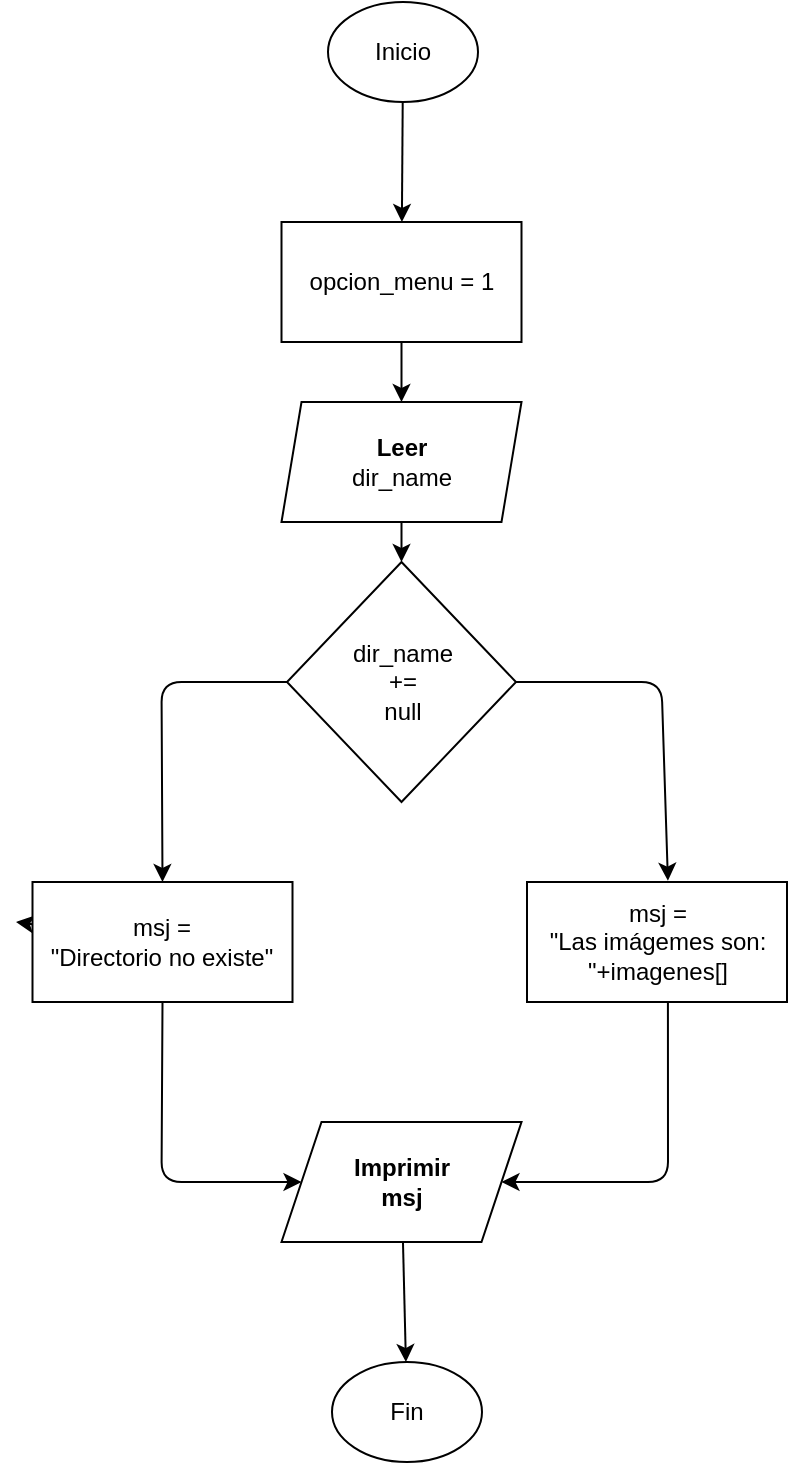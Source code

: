 <mxfile>
    <diagram id="IjiTmnJwu6j2XZqDibwr" name="Page-1">
        <mxGraphModel dx="642" dy="1083" grid="1" gridSize="10" guides="1" tooltips="1" connect="1" arrows="1" fold="1" page="1" pageScale="1" pageWidth="850" pageHeight="1100" math="0" shadow="0">
            <root>
                <mxCell id="0"/>
                <mxCell id="1" parent="0"/>
                <mxCell id="7" value="" style="edgeStyle=none;html=1;" parent="1" source="3" target="6" edge="1">
                    <mxGeometry relative="1" as="geometry"/>
                </mxCell>
                <mxCell id="3" value="Leer&lt;br&gt;&lt;span style=&quot;font-weight: normal;&quot;&gt;dir_name&lt;/span&gt;" style="shape=parallelogram;perimeter=parallelogramPerimeter;whiteSpace=wrap;html=1;fixedSize=1;size=10.0;fontStyle=1" parent="1" vertex="1">
                    <mxGeometry x="364.75" y="240" width="120" height="60" as="geometry"/>
                </mxCell>
                <mxCell id="9" value="" style="edgeStyle=none;html=1;entryX=0.542;entryY=-0.011;entryDx=0;entryDy=0;entryPerimeter=0;" parent="1" source="6" target="8" edge="1">
                    <mxGeometry relative="1" as="geometry">
                        <Array as="points">
                            <mxPoint x="554.75" y="380"/>
                        </Array>
                    </mxGeometry>
                </mxCell>
                <mxCell id="38" style="edgeStyle=none;html=1;entryX=0.5;entryY=0;entryDx=0;entryDy=0;fontSize=12;" parent="1" source="6" target="10" edge="1">
                    <mxGeometry relative="1" as="geometry">
                        <Array as="points">
                            <mxPoint x="304.75" y="380"/>
                        </Array>
                    </mxGeometry>
                </mxCell>
                <mxCell id="6" value="dir_name &lt;br&gt;+=&lt;br&gt;null" style="rhombus;whiteSpace=wrap;html=1;" parent="1" vertex="1">
                    <mxGeometry x="367.5" y="320" width="114.5" height="120" as="geometry"/>
                </mxCell>
                <mxCell id="16" style="edgeStyle=none;html=1;entryX=1;entryY=0.5;entryDx=0;entryDy=0;exitX=0.542;exitY=1.002;exitDx=0;exitDy=0;exitPerimeter=0;" parent="1" source="8" target="40" edge="1">
                    <mxGeometry relative="1" as="geometry">
                        <mxPoint x="487.5" y="630.0" as="targetPoint"/>
                        <Array as="points">
                            <mxPoint x="558" y="630"/>
                        </Array>
                    </mxGeometry>
                </mxCell>
                <mxCell id="8" value="msj = &lt;br&gt;&quot;Las imágemes son: &quot;+imagenes[]" style="whiteSpace=wrap;html=1;" parent="1" vertex="1">
                    <mxGeometry x="487.5" y="480" width="130" height="60" as="geometry"/>
                </mxCell>
                <mxCell id="15" value="" style="edgeStyle=none;html=1;entryX=0;entryY=0.5;entryDx=0;entryDy=0;exitX=0.5;exitY=1;exitDx=0;exitDy=0;" parent="1" source="10" target="40" edge="1">
                    <mxGeometry relative="1" as="geometry">
                        <mxPoint x="222" y="540.0" as="sourcePoint"/>
                        <mxPoint x="367.5" y="630.0" as="targetPoint"/>
                        <Array as="points">
                            <mxPoint x="304.75" y="630"/>
                        </Array>
                    </mxGeometry>
                </mxCell>
                <mxCell id="19" value="Fin" style="ellipse;whiteSpace=wrap;html=1;" parent="1" vertex="1">
                    <mxGeometry x="390" y="720" width="75" height="50" as="geometry"/>
                </mxCell>
                <mxCell id="29" value="" style="edgeStyle=none;html=1;fontSize=18;entryX=0.5;entryY=0;entryDx=0;entryDy=0;" parent="1" source="23" target="3" edge="1">
                    <mxGeometry relative="1" as="geometry">
                        <mxPoint x="427.75" y="230" as="targetPoint"/>
                    </mxGeometry>
                </mxCell>
                <mxCell id="23" value="opcion_menu = 1" style="whiteSpace=wrap;html=1;" parent="1" vertex="1">
                    <mxGeometry x="364.75" y="150" width="120" height="60" as="geometry"/>
                </mxCell>
                <mxCell id="37" style="edgeStyle=none;html=1;fontSize=12;" parent="1" source="10" edge="1">
                    <mxGeometry relative="1" as="geometry">
                        <mxPoint x="232" y="500.0" as="targetPoint"/>
                    </mxGeometry>
                </mxCell>
                <mxCell id="10" value="msj = &lt;br&gt;&quot;Directorio no existe&quot;" style="whiteSpace=wrap;html=1;" parent="1" vertex="1">
                    <mxGeometry x="240.25" y="480" width="130" height="60" as="geometry"/>
                </mxCell>
                <mxCell id="41" value="" style="edgeStyle=none;html=1;fontSize=12;" parent="1" source="40" target="19" edge="1">
                    <mxGeometry relative="1" as="geometry"/>
                </mxCell>
                <mxCell id="40" value="&lt;b&gt;Imprimir&lt;br&gt;msj&lt;/b&gt;" style="shape=parallelogram;perimeter=parallelogramPerimeter;whiteSpace=wrap;html=1;fixedSize=1;fontSize=12;" parent="1" vertex="1">
                    <mxGeometry x="364.75" y="600" width="120" height="60" as="geometry"/>
                </mxCell>
                <mxCell id="49" value="" style="edgeStyle=none;html=1;" edge="1" parent="1" source="48" target="23">
                    <mxGeometry relative="1" as="geometry"/>
                </mxCell>
                <mxCell id="48" value="Inicio" style="ellipse;whiteSpace=wrap;html=1;" vertex="1" parent="1">
                    <mxGeometry x="388" y="40" width="75" height="50" as="geometry"/>
                </mxCell>
            </root>
        </mxGraphModel>
    </diagram>
</mxfile>